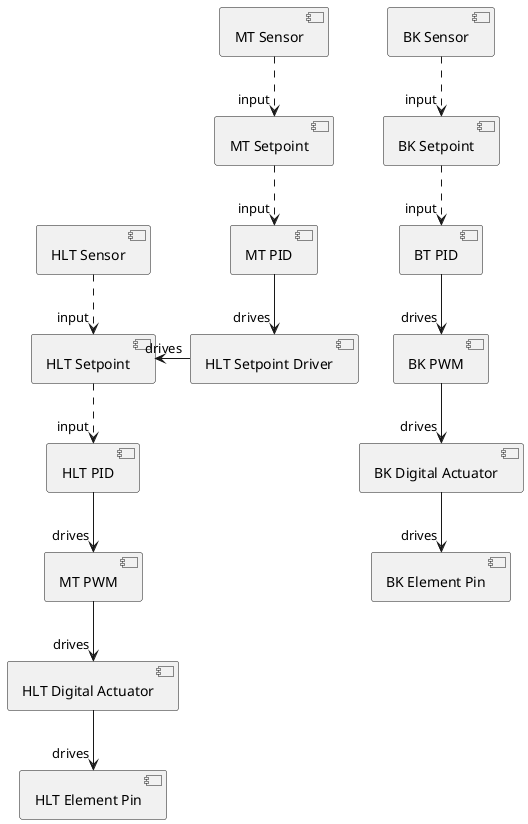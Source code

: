 @startuml HERMS
component HLT_PID as "HLT PID"
component BK_PID as "BT PID"
component MT_PID as "MT PID"

component HLT_PWM as "MT PWM"
component BK_PWM as "BK PWM"

component HLT_Digital as "HLT Digital Actuator"
component BK_Digital as "BK Digital Actuator"

component HLT_Pin as "HLT Element Pin"
component BK_Pin as "BK Element Pin"

component HLT_SSP as "HLT Setpoint"
component MT_SSP as "MT Setpoint"
component BK_SSP as "BK Setpoint"
component HLT_Sensor as "HLT Sensor"
component BK_Sensor as "BK Sensor"
component MT_Sensor as "MT Sensor"
component HLT_Driver as "HLT Setpoint Driver"

HLT_Sensor .down.> "input" HLT_SSP
HLT_SSP .down.> "input" HLT_PID
HLT_PID -down-> "drives" HLT_PWM
HLT_PWM -down-> "drives" HLT_Digital
HLT_Digital -down-> "drives" HLT_Pin

MT_Sensor .down.> "input" MT_SSP
MT_SSP .down.> "input" MT_PID
MT_PID -down-> "drives" HLT_Driver
HLT_Driver -left-> "drives" HLT_SSP

BK_Sensor .down.> "input" BK_SSP
BK_SSP .down.> "input" BK_PID
BK_PID -down-> "drives" BK_PWM
BK_PWM -down-> "drives" BK_Digital
BK_Digital -down-> "drives" BK_Pin

@enduml